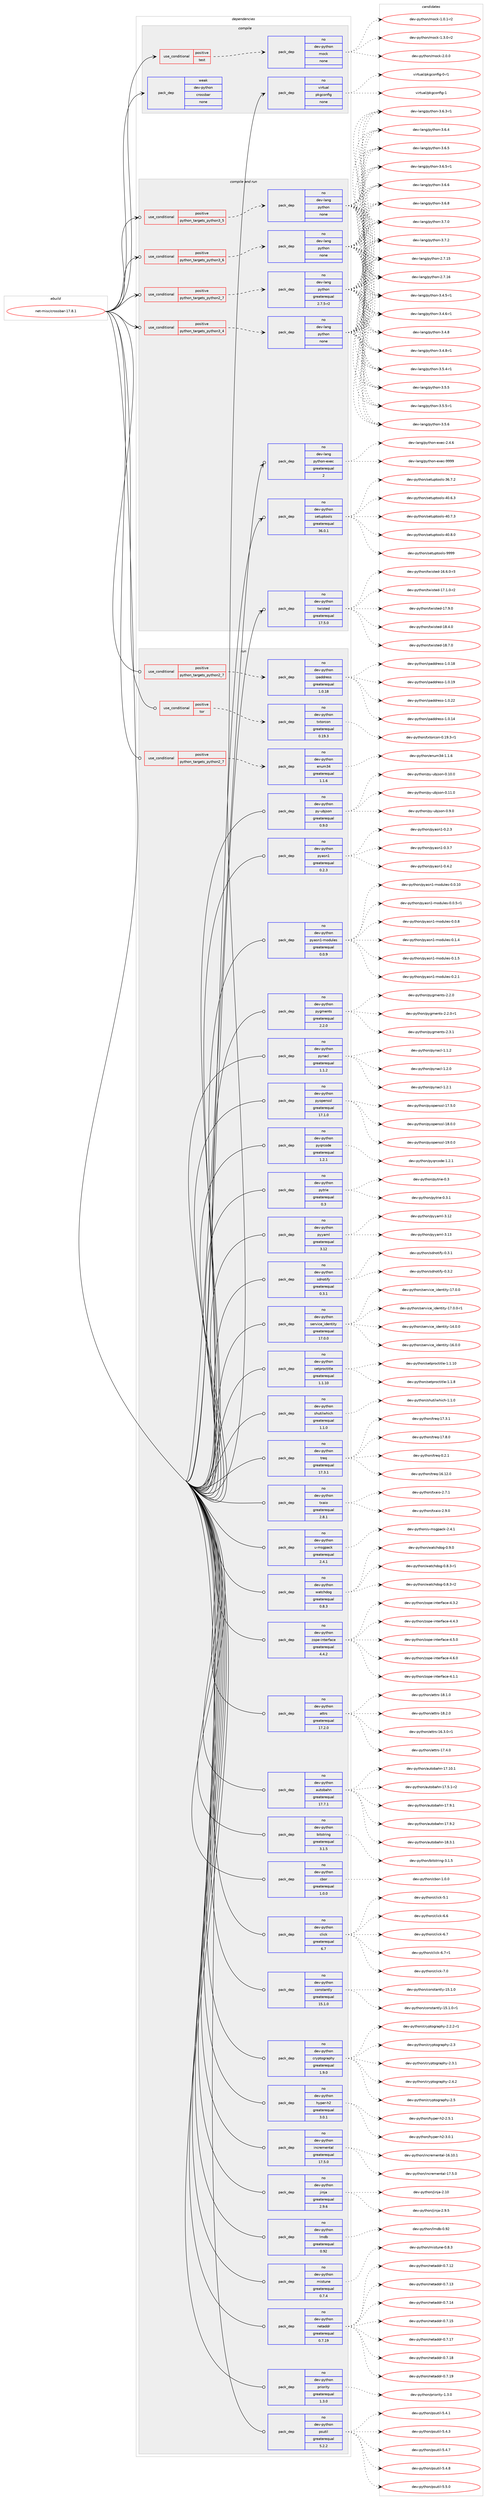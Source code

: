 digraph prolog {

# *************
# Graph options
# *************

newrank=true;
concentrate=true;
compound=true;
graph [rankdir=LR,fontname=Helvetica,fontsize=10,ranksep=1.5];#, ranksep=2.5, nodesep=0.2];
edge  [arrowhead=vee];
node  [fontname=Helvetica,fontsize=10];

# **********
# The ebuild
# **********

subgraph cluster_leftcol {
color=gray;
rank=same;
label=<<i>ebuild</i>>;
id [label="net-misc/crossbar-17.8.1", color=red, width=4, href="../net-misc/crossbar-17.8.1.svg"];
}

# ****************
# The dependencies
# ****************

subgraph cluster_midcol {
color=gray;
label=<<i>dependencies</i>>;
subgraph cluster_compile {
fillcolor="#eeeeee";
style=filled;
label=<<i>compile</i>>;
subgraph cond448023 {
dependency1666675 [label=<<TABLE BORDER="0" CELLBORDER="1" CELLSPACING="0" CELLPADDING="4"><TR><TD ROWSPAN="3" CELLPADDING="10">use_conditional</TD></TR><TR><TD>positive</TD></TR><TR><TD>test</TD></TR></TABLE>>, shape=none, color=red];
subgraph pack1191539 {
dependency1666676 [label=<<TABLE BORDER="0" CELLBORDER="1" CELLSPACING="0" CELLPADDING="4" WIDTH="220"><TR><TD ROWSPAN="6" CELLPADDING="30">pack_dep</TD></TR><TR><TD WIDTH="110">no</TD></TR><TR><TD>dev-python</TD></TR><TR><TD>mock</TD></TR><TR><TD>none</TD></TR><TR><TD></TD></TR></TABLE>>, shape=none, color=blue];
}
dependency1666675:e -> dependency1666676:w [weight=20,style="dashed",arrowhead="vee"];
}
id:e -> dependency1666675:w [weight=20,style="solid",arrowhead="vee"];
subgraph pack1191540 {
dependency1666677 [label=<<TABLE BORDER="0" CELLBORDER="1" CELLSPACING="0" CELLPADDING="4" WIDTH="220"><TR><TD ROWSPAN="6" CELLPADDING="30">pack_dep</TD></TR><TR><TD WIDTH="110">no</TD></TR><TR><TD>virtual</TD></TR><TR><TD>pkgconfig</TD></TR><TR><TD>none</TD></TR><TR><TD></TD></TR></TABLE>>, shape=none, color=blue];
}
id:e -> dependency1666677:w [weight=20,style="solid",arrowhead="vee"];
subgraph pack1191541 {
dependency1666678 [label=<<TABLE BORDER="0" CELLBORDER="1" CELLSPACING="0" CELLPADDING="4" WIDTH="220"><TR><TD ROWSPAN="6" CELLPADDING="30">pack_dep</TD></TR><TR><TD WIDTH="110">weak</TD></TR><TR><TD>dev-python</TD></TR><TR><TD>crossbar</TD></TR><TR><TD>none</TD></TR><TR><TD></TD></TR></TABLE>>, shape=none, color=blue];
}
id:e -> dependency1666678:w [weight=20,style="solid",arrowhead="vee"];
}
subgraph cluster_compileandrun {
fillcolor="#eeeeee";
style=filled;
label=<<i>compile and run</i>>;
subgraph cond448024 {
dependency1666679 [label=<<TABLE BORDER="0" CELLBORDER="1" CELLSPACING="0" CELLPADDING="4"><TR><TD ROWSPAN="3" CELLPADDING="10">use_conditional</TD></TR><TR><TD>positive</TD></TR><TR><TD>python_targets_python2_7</TD></TR></TABLE>>, shape=none, color=red];
subgraph pack1191542 {
dependency1666680 [label=<<TABLE BORDER="0" CELLBORDER="1" CELLSPACING="0" CELLPADDING="4" WIDTH="220"><TR><TD ROWSPAN="6" CELLPADDING="30">pack_dep</TD></TR><TR><TD WIDTH="110">no</TD></TR><TR><TD>dev-lang</TD></TR><TR><TD>python</TD></TR><TR><TD>greaterequal</TD></TR><TR><TD>2.7.5-r2</TD></TR></TABLE>>, shape=none, color=blue];
}
dependency1666679:e -> dependency1666680:w [weight=20,style="dashed",arrowhead="vee"];
}
id:e -> dependency1666679:w [weight=20,style="solid",arrowhead="odotvee"];
subgraph cond448025 {
dependency1666681 [label=<<TABLE BORDER="0" CELLBORDER="1" CELLSPACING="0" CELLPADDING="4"><TR><TD ROWSPAN="3" CELLPADDING="10">use_conditional</TD></TR><TR><TD>positive</TD></TR><TR><TD>python_targets_python3_4</TD></TR></TABLE>>, shape=none, color=red];
subgraph pack1191543 {
dependency1666682 [label=<<TABLE BORDER="0" CELLBORDER="1" CELLSPACING="0" CELLPADDING="4" WIDTH="220"><TR><TD ROWSPAN="6" CELLPADDING="30">pack_dep</TD></TR><TR><TD WIDTH="110">no</TD></TR><TR><TD>dev-lang</TD></TR><TR><TD>python</TD></TR><TR><TD>none</TD></TR><TR><TD></TD></TR></TABLE>>, shape=none, color=blue];
}
dependency1666681:e -> dependency1666682:w [weight=20,style="dashed",arrowhead="vee"];
}
id:e -> dependency1666681:w [weight=20,style="solid",arrowhead="odotvee"];
subgraph cond448026 {
dependency1666683 [label=<<TABLE BORDER="0" CELLBORDER="1" CELLSPACING="0" CELLPADDING="4"><TR><TD ROWSPAN="3" CELLPADDING="10">use_conditional</TD></TR><TR><TD>positive</TD></TR><TR><TD>python_targets_python3_5</TD></TR></TABLE>>, shape=none, color=red];
subgraph pack1191544 {
dependency1666684 [label=<<TABLE BORDER="0" CELLBORDER="1" CELLSPACING="0" CELLPADDING="4" WIDTH="220"><TR><TD ROWSPAN="6" CELLPADDING="30">pack_dep</TD></TR><TR><TD WIDTH="110">no</TD></TR><TR><TD>dev-lang</TD></TR><TR><TD>python</TD></TR><TR><TD>none</TD></TR><TR><TD></TD></TR></TABLE>>, shape=none, color=blue];
}
dependency1666683:e -> dependency1666684:w [weight=20,style="dashed",arrowhead="vee"];
}
id:e -> dependency1666683:w [weight=20,style="solid",arrowhead="odotvee"];
subgraph cond448027 {
dependency1666685 [label=<<TABLE BORDER="0" CELLBORDER="1" CELLSPACING="0" CELLPADDING="4"><TR><TD ROWSPAN="3" CELLPADDING="10">use_conditional</TD></TR><TR><TD>positive</TD></TR><TR><TD>python_targets_python3_6</TD></TR></TABLE>>, shape=none, color=red];
subgraph pack1191545 {
dependency1666686 [label=<<TABLE BORDER="0" CELLBORDER="1" CELLSPACING="0" CELLPADDING="4" WIDTH="220"><TR><TD ROWSPAN="6" CELLPADDING="30">pack_dep</TD></TR><TR><TD WIDTH="110">no</TD></TR><TR><TD>dev-lang</TD></TR><TR><TD>python</TD></TR><TR><TD>none</TD></TR><TR><TD></TD></TR></TABLE>>, shape=none, color=blue];
}
dependency1666685:e -> dependency1666686:w [weight=20,style="dashed",arrowhead="vee"];
}
id:e -> dependency1666685:w [weight=20,style="solid",arrowhead="odotvee"];
subgraph pack1191546 {
dependency1666687 [label=<<TABLE BORDER="0" CELLBORDER="1" CELLSPACING="0" CELLPADDING="4" WIDTH="220"><TR><TD ROWSPAN="6" CELLPADDING="30">pack_dep</TD></TR><TR><TD WIDTH="110">no</TD></TR><TR><TD>dev-lang</TD></TR><TR><TD>python-exec</TD></TR><TR><TD>greaterequal</TD></TR><TR><TD>2</TD></TR></TABLE>>, shape=none, color=blue];
}
id:e -> dependency1666687:w [weight=20,style="solid",arrowhead="odotvee"];
subgraph pack1191547 {
dependency1666688 [label=<<TABLE BORDER="0" CELLBORDER="1" CELLSPACING="0" CELLPADDING="4" WIDTH="220"><TR><TD ROWSPAN="6" CELLPADDING="30">pack_dep</TD></TR><TR><TD WIDTH="110">no</TD></TR><TR><TD>dev-python</TD></TR><TR><TD>setuptools</TD></TR><TR><TD>greaterequal</TD></TR><TR><TD>36.0.1</TD></TR></TABLE>>, shape=none, color=blue];
}
id:e -> dependency1666688:w [weight=20,style="solid",arrowhead="odotvee"];
subgraph pack1191548 {
dependency1666689 [label=<<TABLE BORDER="0" CELLBORDER="1" CELLSPACING="0" CELLPADDING="4" WIDTH="220"><TR><TD ROWSPAN="6" CELLPADDING="30">pack_dep</TD></TR><TR><TD WIDTH="110">no</TD></TR><TR><TD>dev-python</TD></TR><TR><TD>twisted</TD></TR><TR><TD>greaterequal</TD></TR><TR><TD>17.5.0</TD></TR></TABLE>>, shape=none, color=blue];
}
id:e -> dependency1666689:w [weight=20,style="solid",arrowhead="odotvee"];
}
subgraph cluster_run {
fillcolor="#eeeeee";
style=filled;
label=<<i>run</i>>;
subgraph cond448028 {
dependency1666690 [label=<<TABLE BORDER="0" CELLBORDER="1" CELLSPACING="0" CELLPADDING="4"><TR><TD ROWSPAN="3" CELLPADDING="10">use_conditional</TD></TR><TR><TD>positive</TD></TR><TR><TD>python_targets_python2_7</TD></TR></TABLE>>, shape=none, color=red];
subgraph pack1191549 {
dependency1666691 [label=<<TABLE BORDER="0" CELLBORDER="1" CELLSPACING="0" CELLPADDING="4" WIDTH="220"><TR><TD ROWSPAN="6" CELLPADDING="30">pack_dep</TD></TR><TR><TD WIDTH="110">no</TD></TR><TR><TD>dev-python</TD></TR><TR><TD>enum34</TD></TR><TR><TD>greaterequal</TD></TR><TR><TD>1.1.6</TD></TR></TABLE>>, shape=none, color=blue];
}
dependency1666690:e -> dependency1666691:w [weight=20,style="dashed",arrowhead="vee"];
}
id:e -> dependency1666690:w [weight=20,style="solid",arrowhead="odot"];
subgraph cond448029 {
dependency1666692 [label=<<TABLE BORDER="0" CELLBORDER="1" CELLSPACING="0" CELLPADDING="4"><TR><TD ROWSPAN="3" CELLPADDING="10">use_conditional</TD></TR><TR><TD>positive</TD></TR><TR><TD>python_targets_python2_7</TD></TR></TABLE>>, shape=none, color=red];
subgraph pack1191550 {
dependency1666693 [label=<<TABLE BORDER="0" CELLBORDER="1" CELLSPACING="0" CELLPADDING="4" WIDTH="220"><TR><TD ROWSPAN="6" CELLPADDING="30">pack_dep</TD></TR><TR><TD WIDTH="110">no</TD></TR><TR><TD>dev-python</TD></TR><TR><TD>ipaddress</TD></TR><TR><TD>greaterequal</TD></TR><TR><TD>1.0.18</TD></TR></TABLE>>, shape=none, color=blue];
}
dependency1666692:e -> dependency1666693:w [weight=20,style="dashed",arrowhead="vee"];
}
id:e -> dependency1666692:w [weight=20,style="solid",arrowhead="odot"];
subgraph cond448030 {
dependency1666694 [label=<<TABLE BORDER="0" CELLBORDER="1" CELLSPACING="0" CELLPADDING="4"><TR><TD ROWSPAN="3" CELLPADDING="10">use_conditional</TD></TR><TR><TD>positive</TD></TR><TR><TD>tor</TD></TR></TABLE>>, shape=none, color=red];
subgraph pack1191551 {
dependency1666695 [label=<<TABLE BORDER="0" CELLBORDER="1" CELLSPACING="0" CELLPADDING="4" WIDTH="220"><TR><TD ROWSPAN="6" CELLPADDING="30">pack_dep</TD></TR><TR><TD WIDTH="110">no</TD></TR><TR><TD>dev-python</TD></TR><TR><TD>txtorcon</TD></TR><TR><TD>greaterequal</TD></TR><TR><TD>0.19.3</TD></TR></TABLE>>, shape=none, color=blue];
}
dependency1666694:e -> dependency1666695:w [weight=20,style="dashed",arrowhead="vee"];
}
id:e -> dependency1666694:w [weight=20,style="solid",arrowhead="odot"];
subgraph pack1191552 {
dependency1666696 [label=<<TABLE BORDER="0" CELLBORDER="1" CELLSPACING="0" CELLPADDING="4" WIDTH="220"><TR><TD ROWSPAN="6" CELLPADDING="30">pack_dep</TD></TR><TR><TD WIDTH="110">no</TD></TR><TR><TD>dev-python</TD></TR><TR><TD>attrs</TD></TR><TR><TD>greaterequal</TD></TR><TR><TD>17.2.0</TD></TR></TABLE>>, shape=none, color=blue];
}
id:e -> dependency1666696:w [weight=20,style="solid",arrowhead="odot"];
subgraph pack1191553 {
dependency1666697 [label=<<TABLE BORDER="0" CELLBORDER="1" CELLSPACING="0" CELLPADDING="4" WIDTH="220"><TR><TD ROWSPAN="6" CELLPADDING="30">pack_dep</TD></TR><TR><TD WIDTH="110">no</TD></TR><TR><TD>dev-python</TD></TR><TR><TD>autobahn</TD></TR><TR><TD>greaterequal</TD></TR><TR><TD>17.7.1</TD></TR></TABLE>>, shape=none, color=blue];
}
id:e -> dependency1666697:w [weight=20,style="solid",arrowhead="odot"];
subgraph pack1191554 {
dependency1666698 [label=<<TABLE BORDER="0" CELLBORDER="1" CELLSPACING="0" CELLPADDING="4" WIDTH="220"><TR><TD ROWSPAN="6" CELLPADDING="30">pack_dep</TD></TR><TR><TD WIDTH="110">no</TD></TR><TR><TD>dev-python</TD></TR><TR><TD>bitstring</TD></TR><TR><TD>greaterequal</TD></TR><TR><TD>3.1.5</TD></TR></TABLE>>, shape=none, color=blue];
}
id:e -> dependency1666698:w [weight=20,style="solid",arrowhead="odot"];
subgraph pack1191555 {
dependency1666699 [label=<<TABLE BORDER="0" CELLBORDER="1" CELLSPACING="0" CELLPADDING="4" WIDTH="220"><TR><TD ROWSPAN="6" CELLPADDING="30">pack_dep</TD></TR><TR><TD WIDTH="110">no</TD></TR><TR><TD>dev-python</TD></TR><TR><TD>cbor</TD></TR><TR><TD>greaterequal</TD></TR><TR><TD>1.0.0</TD></TR></TABLE>>, shape=none, color=blue];
}
id:e -> dependency1666699:w [weight=20,style="solid",arrowhead="odot"];
subgraph pack1191556 {
dependency1666700 [label=<<TABLE BORDER="0" CELLBORDER="1" CELLSPACING="0" CELLPADDING="4" WIDTH="220"><TR><TD ROWSPAN="6" CELLPADDING="30">pack_dep</TD></TR><TR><TD WIDTH="110">no</TD></TR><TR><TD>dev-python</TD></TR><TR><TD>click</TD></TR><TR><TD>greaterequal</TD></TR><TR><TD>6.7</TD></TR></TABLE>>, shape=none, color=blue];
}
id:e -> dependency1666700:w [weight=20,style="solid",arrowhead="odot"];
subgraph pack1191557 {
dependency1666701 [label=<<TABLE BORDER="0" CELLBORDER="1" CELLSPACING="0" CELLPADDING="4" WIDTH="220"><TR><TD ROWSPAN="6" CELLPADDING="30">pack_dep</TD></TR><TR><TD WIDTH="110">no</TD></TR><TR><TD>dev-python</TD></TR><TR><TD>constantly</TD></TR><TR><TD>greaterequal</TD></TR><TR><TD>15.1.0</TD></TR></TABLE>>, shape=none, color=blue];
}
id:e -> dependency1666701:w [weight=20,style="solid",arrowhead="odot"];
subgraph pack1191558 {
dependency1666702 [label=<<TABLE BORDER="0" CELLBORDER="1" CELLSPACING="0" CELLPADDING="4" WIDTH="220"><TR><TD ROWSPAN="6" CELLPADDING="30">pack_dep</TD></TR><TR><TD WIDTH="110">no</TD></TR><TR><TD>dev-python</TD></TR><TR><TD>cryptography</TD></TR><TR><TD>greaterequal</TD></TR><TR><TD>1.9.0</TD></TR></TABLE>>, shape=none, color=blue];
}
id:e -> dependency1666702:w [weight=20,style="solid",arrowhead="odot"];
subgraph pack1191559 {
dependency1666703 [label=<<TABLE BORDER="0" CELLBORDER="1" CELLSPACING="0" CELLPADDING="4" WIDTH="220"><TR><TD ROWSPAN="6" CELLPADDING="30">pack_dep</TD></TR><TR><TD WIDTH="110">no</TD></TR><TR><TD>dev-python</TD></TR><TR><TD>hyper-h2</TD></TR><TR><TD>greaterequal</TD></TR><TR><TD>3.0.1</TD></TR></TABLE>>, shape=none, color=blue];
}
id:e -> dependency1666703:w [weight=20,style="solid",arrowhead="odot"];
subgraph pack1191560 {
dependency1666704 [label=<<TABLE BORDER="0" CELLBORDER="1" CELLSPACING="0" CELLPADDING="4" WIDTH="220"><TR><TD ROWSPAN="6" CELLPADDING="30">pack_dep</TD></TR><TR><TD WIDTH="110">no</TD></TR><TR><TD>dev-python</TD></TR><TR><TD>incremental</TD></TR><TR><TD>greaterequal</TD></TR><TR><TD>17.5.0</TD></TR></TABLE>>, shape=none, color=blue];
}
id:e -> dependency1666704:w [weight=20,style="solid",arrowhead="odot"];
subgraph pack1191561 {
dependency1666705 [label=<<TABLE BORDER="0" CELLBORDER="1" CELLSPACING="0" CELLPADDING="4" WIDTH="220"><TR><TD ROWSPAN="6" CELLPADDING="30">pack_dep</TD></TR><TR><TD WIDTH="110">no</TD></TR><TR><TD>dev-python</TD></TR><TR><TD>jinja</TD></TR><TR><TD>greaterequal</TD></TR><TR><TD>2.9.6</TD></TR></TABLE>>, shape=none, color=blue];
}
id:e -> dependency1666705:w [weight=20,style="solid",arrowhead="odot"];
subgraph pack1191562 {
dependency1666706 [label=<<TABLE BORDER="0" CELLBORDER="1" CELLSPACING="0" CELLPADDING="4" WIDTH="220"><TR><TD ROWSPAN="6" CELLPADDING="30">pack_dep</TD></TR><TR><TD WIDTH="110">no</TD></TR><TR><TD>dev-python</TD></TR><TR><TD>lmdb</TD></TR><TR><TD>greaterequal</TD></TR><TR><TD>0.92</TD></TR></TABLE>>, shape=none, color=blue];
}
id:e -> dependency1666706:w [weight=20,style="solid",arrowhead="odot"];
subgraph pack1191563 {
dependency1666707 [label=<<TABLE BORDER="0" CELLBORDER="1" CELLSPACING="0" CELLPADDING="4" WIDTH="220"><TR><TD ROWSPAN="6" CELLPADDING="30">pack_dep</TD></TR><TR><TD WIDTH="110">no</TD></TR><TR><TD>dev-python</TD></TR><TR><TD>mistune</TD></TR><TR><TD>greaterequal</TD></TR><TR><TD>0.7.4</TD></TR></TABLE>>, shape=none, color=blue];
}
id:e -> dependency1666707:w [weight=20,style="solid",arrowhead="odot"];
subgraph pack1191564 {
dependency1666708 [label=<<TABLE BORDER="0" CELLBORDER="1" CELLSPACING="0" CELLPADDING="4" WIDTH="220"><TR><TD ROWSPAN="6" CELLPADDING="30">pack_dep</TD></TR><TR><TD WIDTH="110">no</TD></TR><TR><TD>dev-python</TD></TR><TR><TD>netaddr</TD></TR><TR><TD>greaterequal</TD></TR><TR><TD>0.7.19</TD></TR></TABLE>>, shape=none, color=blue];
}
id:e -> dependency1666708:w [weight=20,style="solid",arrowhead="odot"];
subgraph pack1191565 {
dependency1666709 [label=<<TABLE BORDER="0" CELLBORDER="1" CELLSPACING="0" CELLPADDING="4" WIDTH="220"><TR><TD ROWSPAN="6" CELLPADDING="30">pack_dep</TD></TR><TR><TD WIDTH="110">no</TD></TR><TR><TD>dev-python</TD></TR><TR><TD>priority</TD></TR><TR><TD>greaterequal</TD></TR><TR><TD>1.3.0</TD></TR></TABLE>>, shape=none, color=blue];
}
id:e -> dependency1666709:w [weight=20,style="solid",arrowhead="odot"];
subgraph pack1191566 {
dependency1666710 [label=<<TABLE BORDER="0" CELLBORDER="1" CELLSPACING="0" CELLPADDING="4" WIDTH="220"><TR><TD ROWSPAN="6" CELLPADDING="30">pack_dep</TD></TR><TR><TD WIDTH="110">no</TD></TR><TR><TD>dev-python</TD></TR><TR><TD>psutil</TD></TR><TR><TD>greaterequal</TD></TR><TR><TD>5.2.2</TD></TR></TABLE>>, shape=none, color=blue];
}
id:e -> dependency1666710:w [weight=20,style="solid",arrowhead="odot"];
subgraph pack1191567 {
dependency1666711 [label=<<TABLE BORDER="0" CELLBORDER="1" CELLSPACING="0" CELLPADDING="4" WIDTH="220"><TR><TD ROWSPAN="6" CELLPADDING="30">pack_dep</TD></TR><TR><TD WIDTH="110">no</TD></TR><TR><TD>dev-python</TD></TR><TR><TD>py-ubjson</TD></TR><TR><TD>greaterequal</TD></TR><TR><TD>0.9.0</TD></TR></TABLE>>, shape=none, color=blue];
}
id:e -> dependency1666711:w [weight=20,style="solid",arrowhead="odot"];
subgraph pack1191568 {
dependency1666712 [label=<<TABLE BORDER="0" CELLBORDER="1" CELLSPACING="0" CELLPADDING="4" WIDTH="220"><TR><TD ROWSPAN="6" CELLPADDING="30">pack_dep</TD></TR><TR><TD WIDTH="110">no</TD></TR><TR><TD>dev-python</TD></TR><TR><TD>pyasn1</TD></TR><TR><TD>greaterequal</TD></TR><TR><TD>0.2.3</TD></TR></TABLE>>, shape=none, color=blue];
}
id:e -> dependency1666712:w [weight=20,style="solid",arrowhead="odot"];
subgraph pack1191569 {
dependency1666713 [label=<<TABLE BORDER="0" CELLBORDER="1" CELLSPACING="0" CELLPADDING="4" WIDTH="220"><TR><TD ROWSPAN="6" CELLPADDING="30">pack_dep</TD></TR><TR><TD WIDTH="110">no</TD></TR><TR><TD>dev-python</TD></TR><TR><TD>pyasn1-modules</TD></TR><TR><TD>greaterequal</TD></TR><TR><TD>0.0.9</TD></TR></TABLE>>, shape=none, color=blue];
}
id:e -> dependency1666713:w [weight=20,style="solid",arrowhead="odot"];
subgraph pack1191570 {
dependency1666714 [label=<<TABLE BORDER="0" CELLBORDER="1" CELLSPACING="0" CELLPADDING="4" WIDTH="220"><TR><TD ROWSPAN="6" CELLPADDING="30">pack_dep</TD></TR><TR><TD WIDTH="110">no</TD></TR><TR><TD>dev-python</TD></TR><TR><TD>pygments</TD></TR><TR><TD>greaterequal</TD></TR><TR><TD>2.2.0</TD></TR></TABLE>>, shape=none, color=blue];
}
id:e -> dependency1666714:w [weight=20,style="solid",arrowhead="odot"];
subgraph pack1191571 {
dependency1666715 [label=<<TABLE BORDER="0" CELLBORDER="1" CELLSPACING="0" CELLPADDING="4" WIDTH="220"><TR><TD ROWSPAN="6" CELLPADDING="30">pack_dep</TD></TR><TR><TD WIDTH="110">no</TD></TR><TR><TD>dev-python</TD></TR><TR><TD>pynacl</TD></TR><TR><TD>greaterequal</TD></TR><TR><TD>1.1.2</TD></TR></TABLE>>, shape=none, color=blue];
}
id:e -> dependency1666715:w [weight=20,style="solid",arrowhead="odot"];
subgraph pack1191572 {
dependency1666716 [label=<<TABLE BORDER="0" CELLBORDER="1" CELLSPACING="0" CELLPADDING="4" WIDTH="220"><TR><TD ROWSPAN="6" CELLPADDING="30">pack_dep</TD></TR><TR><TD WIDTH="110">no</TD></TR><TR><TD>dev-python</TD></TR><TR><TD>pyopenssl</TD></TR><TR><TD>greaterequal</TD></TR><TR><TD>17.1.0</TD></TR></TABLE>>, shape=none, color=blue];
}
id:e -> dependency1666716:w [weight=20,style="solid",arrowhead="odot"];
subgraph pack1191573 {
dependency1666717 [label=<<TABLE BORDER="0" CELLBORDER="1" CELLSPACING="0" CELLPADDING="4" WIDTH="220"><TR><TD ROWSPAN="6" CELLPADDING="30">pack_dep</TD></TR><TR><TD WIDTH="110">no</TD></TR><TR><TD>dev-python</TD></TR><TR><TD>pyqrcode</TD></TR><TR><TD>greaterequal</TD></TR><TR><TD>1.2.1</TD></TR></TABLE>>, shape=none, color=blue];
}
id:e -> dependency1666717:w [weight=20,style="solid",arrowhead="odot"];
subgraph pack1191574 {
dependency1666718 [label=<<TABLE BORDER="0" CELLBORDER="1" CELLSPACING="0" CELLPADDING="4" WIDTH="220"><TR><TD ROWSPAN="6" CELLPADDING="30">pack_dep</TD></TR><TR><TD WIDTH="110">no</TD></TR><TR><TD>dev-python</TD></TR><TR><TD>pytrie</TD></TR><TR><TD>greaterequal</TD></TR><TR><TD>0.3</TD></TR></TABLE>>, shape=none, color=blue];
}
id:e -> dependency1666718:w [weight=20,style="solid",arrowhead="odot"];
subgraph pack1191575 {
dependency1666719 [label=<<TABLE BORDER="0" CELLBORDER="1" CELLSPACING="0" CELLPADDING="4" WIDTH="220"><TR><TD ROWSPAN="6" CELLPADDING="30">pack_dep</TD></TR><TR><TD WIDTH="110">no</TD></TR><TR><TD>dev-python</TD></TR><TR><TD>pyyaml</TD></TR><TR><TD>greaterequal</TD></TR><TR><TD>3.12</TD></TR></TABLE>>, shape=none, color=blue];
}
id:e -> dependency1666719:w [weight=20,style="solid",arrowhead="odot"];
subgraph pack1191576 {
dependency1666720 [label=<<TABLE BORDER="0" CELLBORDER="1" CELLSPACING="0" CELLPADDING="4" WIDTH="220"><TR><TD ROWSPAN="6" CELLPADDING="30">pack_dep</TD></TR><TR><TD WIDTH="110">no</TD></TR><TR><TD>dev-python</TD></TR><TR><TD>sdnotify</TD></TR><TR><TD>greaterequal</TD></TR><TR><TD>0.3.1</TD></TR></TABLE>>, shape=none, color=blue];
}
id:e -> dependency1666720:w [weight=20,style="solid",arrowhead="odot"];
subgraph pack1191577 {
dependency1666721 [label=<<TABLE BORDER="0" CELLBORDER="1" CELLSPACING="0" CELLPADDING="4" WIDTH="220"><TR><TD ROWSPAN="6" CELLPADDING="30">pack_dep</TD></TR><TR><TD WIDTH="110">no</TD></TR><TR><TD>dev-python</TD></TR><TR><TD>service_identity</TD></TR><TR><TD>greaterequal</TD></TR><TR><TD>17.0.0</TD></TR></TABLE>>, shape=none, color=blue];
}
id:e -> dependency1666721:w [weight=20,style="solid",arrowhead="odot"];
subgraph pack1191578 {
dependency1666722 [label=<<TABLE BORDER="0" CELLBORDER="1" CELLSPACING="0" CELLPADDING="4" WIDTH="220"><TR><TD ROWSPAN="6" CELLPADDING="30">pack_dep</TD></TR><TR><TD WIDTH="110">no</TD></TR><TR><TD>dev-python</TD></TR><TR><TD>setproctitle</TD></TR><TR><TD>greaterequal</TD></TR><TR><TD>1.1.10</TD></TR></TABLE>>, shape=none, color=blue];
}
id:e -> dependency1666722:w [weight=20,style="solid",arrowhead="odot"];
subgraph pack1191579 {
dependency1666723 [label=<<TABLE BORDER="0" CELLBORDER="1" CELLSPACING="0" CELLPADDING="4" WIDTH="220"><TR><TD ROWSPAN="6" CELLPADDING="30">pack_dep</TD></TR><TR><TD WIDTH="110">no</TD></TR><TR><TD>dev-python</TD></TR><TR><TD>shutilwhich</TD></TR><TR><TD>greaterequal</TD></TR><TR><TD>1.1.0</TD></TR></TABLE>>, shape=none, color=blue];
}
id:e -> dependency1666723:w [weight=20,style="solid",arrowhead="odot"];
subgraph pack1191580 {
dependency1666724 [label=<<TABLE BORDER="0" CELLBORDER="1" CELLSPACING="0" CELLPADDING="4" WIDTH="220"><TR><TD ROWSPAN="6" CELLPADDING="30">pack_dep</TD></TR><TR><TD WIDTH="110">no</TD></TR><TR><TD>dev-python</TD></TR><TR><TD>treq</TD></TR><TR><TD>greaterequal</TD></TR><TR><TD>17.3.1</TD></TR></TABLE>>, shape=none, color=blue];
}
id:e -> dependency1666724:w [weight=20,style="solid",arrowhead="odot"];
subgraph pack1191581 {
dependency1666725 [label=<<TABLE BORDER="0" CELLBORDER="1" CELLSPACING="0" CELLPADDING="4" WIDTH="220"><TR><TD ROWSPAN="6" CELLPADDING="30">pack_dep</TD></TR><TR><TD WIDTH="110">no</TD></TR><TR><TD>dev-python</TD></TR><TR><TD>txaio</TD></TR><TR><TD>greaterequal</TD></TR><TR><TD>2.8.1</TD></TR></TABLE>>, shape=none, color=blue];
}
id:e -> dependency1666725:w [weight=20,style="solid",arrowhead="odot"];
subgraph pack1191582 {
dependency1666726 [label=<<TABLE BORDER="0" CELLBORDER="1" CELLSPACING="0" CELLPADDING="4" WIDTH="220"><TR><TD ROWSPAN="6" CELLPADDING="30">pack_dep</TD></TR><TR><TD WIDTH="110">no</TD></TR><TR><TD>dev-python</TD></TR><TR><TD>u-msgpack</TD></TR><TR><TD>greaterequal</TD></TR><TR><TD>2.4.1</TD></TR></TABLE>>, shape=none, color=blue];
}
id:e -> dependency1666726:w [weight=20,style="solid",arrowhead="odot"];
subgraph pack1191583 {
dependency1666727 [label=<<TABLE BORDER="0" CELLBORDER="1" CELLSPACING="0" CELLPADDING="4" WIDTH="220"><TR><TD ROWSPAN="6" CELLPADDING="30">pack_dep</TD></TR><TR><TD WIDTH="110">no</TD></TR><TR><TD>dev-python</TD></TR><TR><TD>watchdog</TD></TR><TR><TD>greaterequal</TD></TR><TR><TD>0.8.3</TD></TR></TABLE>>, shape=none, color=blue];
}
id:e -> dependency1666727:w [weight=20,style="solid",arrowhead="odot"];
subgraph pack1191584 {
dependency1666728 [label=<<TABLE BORDER="0" CELLBORDER="1" CELLSPACING="0" CELLPADDING="4" WIDTH="220"><TR><TD ROWSPAN="6" CELLPADDING="30">pack_dep</TD></TR><TR><TD WIDTH="110">no</TD></TR><TR><TD>dev-python</TD></TR><TR><TD>zope-interface</TD></TR><TR><TD>greaterequal</TD></TR><TR><TD>4.4.2</TD></TR></TABLE>>, shape=none, color=blue];
}
id:e -> dependency1666728:w [weight=20,style="solid",arrowhead="odot"];
}
}

# **************
# The candidates
# **************

subgraph cluster_choices {
rank=same;
color=gray;
label=<<i>candidates</i>>;

subgraph choice1191539 {
color=black;
nodesep=1;
choice1001011184511212111610411111047109111991074549464846494511450 [label="dev-python/mock-1.0.1-r2", color=red, width=4,href="../dev-python/mock-1.0.1-r2.svg"];
choice1001011184511212111610411111047109111991074549465146484511450 [label="dev-python/mock-1.3.0-r2", color=red, width=4,href="../dev-python/mock-1.3.0-r2.svg"];
choice100101118451121211161041111104710911199107455046484648 [label="dev-python/mock-2.0.0", color=red, width=4,href="../dev-python/mock-2.0.0.svg"];
dependency1666676:e -> choice1001011184511212111610411111047109111991074549464846494511450:w [style=dotted,weight="100"];
dependency1666676:e -> choice1001011184511212111610411111047109111991074549465146484511450:w [style=dotted,weight="100"];
dependency1666676:e -> choice100101118451121211161041111104710911199107455046484648:w [style=dotted,weight="100"];
}
subgraph choice1191540 {
color=black;
nodesep=1;
choice11810511411611797108471121071039911111010210510345484511449 [label="virtual/pkgconfig-0-r1", color=red, width=4,href="../virtual/pkgconfig-0-r1.svg"];
choice1181051141161179710847112107103991111101021051034549 [label="virtual/pkgconfig-1", color=red, width=4,href="../virtual/pkgconfig-1.svg"];
dependency1666677:e -> choice11810511411611797108471121071039911111010210510345484511449:w [style=dotted,weight="100"];
dependency1666677:e -> choice1181051141161179710847112107103991111101021051034549:w [style=dotted,weight="100"];
}
subgraph choice1191541 {
color=black;
nodesep=1;
}
subgraph choice1191542 {
color=black;
nodesep=1;
choice10010111845108971101034711212111610411111045504655464953 [label="dev-lang/python-2.7.15", color=red, width=4,href="../dev-lang/python-2.7.15.svg"];
choice10010111845108971101034711212111610411111045504655464954 [label="dev-lang/python-2.7.16", color=red, width=4,href="../dev-lang/python-2.7.16.svg"];
choice1001011184510897110103471121211161041111104551465246534511449 [label="dev-lang/python-3.4.5-r1", color=red, width=4,href="../dev-lang/python-3.4.5-r1.svg"];
choice1001011184510897110103471121211161041111104551465246544511449 [label="dev-lang/python-3.4.6-r1", color=red, width=4,href="../dev-lang/python-3.4.6-r1.svg"];
choice100101118451089711010347112121116104111110455146524656 [label="dev-lang/python-3.4.8", color=red, width=4,href="../dev-lang/python-3.4.8.svg"];
choice1001011184510897110103471121211161041111104551465246564511449 [label="dev-lang/python-3.4.8-r1", color=red, width=4,href="../dev-lang/python-3.4.8-r1.svg"];
choice1001011184510897110103471121211161041111104551465346524511449 [label="dev-lang/python-3.5.4-r1", color=red, width=4,href="../dev-lang/python-3.5.4-r1.svg"];
choice100101118451089711010347112121116104111110455146534653 [label="dev-lang/python-3.5.5", color=red, width=4,href="../dev-lang/python-3.5.5.svg"];
choice1001011184510897110103471121211161041111104551465346534511449 [label="dev-lang/python-3.5.5-r1", color=red, width=4,href="../dev-lang/python-3.5.5-r1.svg"];
choice100101118451089711010347112121116104111110455146534654 [label="dev-lang/python-3.5.6", color=red, width=4,href="../dev-lang/python-3.5.6.svg"];
choice1001011184510897110103471121211161041111104551465446514511449 [label="dev-lang/python-3.6.3-r1", color=red, width=4,href="../dev-lang/python-3.6.3-r1.svg"];
choice100101118451089711010347112121116104111110455146544652 [label="dev-lang/python-3.6.4", color=red, width=4,href="../dev-lang/python-3.6.4.svg"];
choice100101118451089711010347112121116104111110455146544653 [label="dev-lang/python-3.6.5", color=red, width=4,href="../dev-lang/python-3.6.5.svg"];
choice1001011184510897110103471121211161041111104551465446534511449 [label="dev-lang/python-3.6.5-r1", color=red, width=4,href="../dev-lang/python-3.6.5-r1.svg"];
choice100101118451089711010347112121116104111110455146544654 [label="dev-lang/python-3.6.6", color=red, width=4,href="../dev-lang/python-3.6.6.svg"];
choice100101118451089711010347112121116104111110455146544656 [label="dev-lang/python-3.6.8", color=red, width=4,href="../dev-lang/python-3.6.8.svg"];
choice100101118451089711010347112121116104111110455146554648 [label="dev-lang/python-3.7.0", color=red, width=4,href="../dev-lang/python-3.7.0.svg"];
choice100101118451089711010347112121116104111110455146554650 [label="dev-lang/python-3.7.2", color=red, width=4,href="../dev-lang/python-3.7.2.svg"];
dependency1666680:e -> choice10010111845108971101034711212111610411111045504655464953:w [style=dotted,weight="100"];
dependency1666680:e -> choice10010111845108971101034711212111610411111045504655464954:w [style=dotted,weight="100"];
dependency1666680:e -> choice1001011184510897110103471121211161041111104551465246534511449:w [style=dotted,weight="100"];
dependency1666680:e -> choice1001011184510897110103471121211161041111104551465246544511449:w [style=dotted,weight="100"];
dependency1666680:e -> choice100101118451089711010347112121116104111110455146524656:w [style=dotted,weight="100"];
dependency1666680:e -> choice1001011184510897110103471121211161041111104551465246564511449:w [style=dotted,weight="100"];
dependency1666680:e -> choice1001011184510897110103471121211161041111104551465346524511449:w [style=dotted,weight="100"];
dependency1666680:e -> choice100101118451089711010347112121116104111110455146534653:w [style=dotted,weight="100"];
dependency1666680:e -> choice1001011184510897110103471121211161041111104551465346534511449:w [style=dotted,weight="100"];
dependency1666680:e -> choice100101118451089711010347112121116104111110455146534654:w [style=dotted,weight="100"];
dependency1666680:e -> choice1001011184510897110103471121211161041111104551465446514511449:w [style=dotted,weight="100"];
dependency1666680:e -> choice100101118451089711010347112121116104111110455146544652:w [style=dotted,weight="100"];
dependency1666680:e -> choice100101118451089711010347112121116104111110455146544653:w [style=dotted,weight="100"];
dependency1666680:e -> choice1001011184510897110103471121211161041111104551465446534511449:w [style=dotted,weight="100"];
dependency1666680:e -> choice100101118451089711010347112121116104111110455146544654:w [style=dotted,weight="100"];
dependency1666680:e -> choice100101118451089711010347112121116104111110455146544656:w [style=dotted,weight="100"];
dependency1666680:e -> choice100101118451089711010347112121116104111110455146554648:w [style=dotted,weight="100"];
dependency1666680:e -> choice100101118451089711010347112121116104111110455146554650:w [style=dotted,weight="100"];
}
subgraph choice1191543 {
color=black;
nodesep=1;
choice10010111845108971101034711212111610411111045504655464953 [label="dev-lang/python-2.7.15", color=red, width=4,href="../dev-lang/python-2.7.15.svg"];
choice10010111845108971101034711212111610411111045504655464954 [label="dev-lang/python-2.7.16", color=red, width=4,href="../dev-lang/python-2.7.16.svg"];
choice1001011184510897110103471121211161041111104551465246534511449 [label="dev-lang/python-3.4.5-r1", color=red, width=4,href="../dev-lang/python-3.4.5-r1.svg"];
choice1001011184510897110103471121211161041111104551465246544511449 [label="dev-lang/python-3.4.6-r1", color=red, width=4,href="../dev-lang/python-3.4.6-r1.svg"];
choice100101118451089711010347112121116104111110455146524656 [label="dev-lang/python-3.4.8", color=red, width=4,href="../dev-lang/python-3.4.8.svg"];
choice1001011184510897110103471121211161041111104551465246564511449 [label="dev-lang/python-3.4.8-r1", color=red, width=4,href="../dev-lang/python-3.4.8-r1.svg"];
choice1001011184510897110103471121211161041111104551465346524511449 [label="dev-lang/python-3.5.4-r1", color=red, width=4,href="../dev-lang/python-3.5.4-r1.svg"];
choice100101118451089711010347112121116104111110455146534653 [label="dev-lang/python-3.5.5", color=red, width=4,href="../dev-lang/python-3.5.5.svg"];
choice1001011184510897110103471121211161041111104551465346534511449 [label="dev-lang/python-3.5.5-r1", color=red, width=4,href="../dev-lang/python-3.5.5-r1.svg"];
choice100101118451089711010347112121116104111110455146534654 [label="dev-lang/python-3.5.6", color=red, width=4,href="../dev-lang/python-3.5.6.svg"];
choice1001011184510897110103471121211161041111104551465446514511449 [label="dev-lang/python-3.6.3-r1", color=red, width=4,href="../dev-lang/python-3.6.3-r1.svg"];
choice100101118451089711010347112121116104111110455146544652 [label="dev-lang/python-3.6.4", color=red, width=4,href="../dev-lang/python-3.6.4.svg"];
choice100101118451089711010347112121116104111110455146544653 [label="dev-lang/python-3.6.5", color=red, width=4,href="../dev-lang/python-3.6.5.svg"];
choice1001011184510897110103471121211161041111104551465446534511449 [label="dev-lang/python-3.6.5-r1", color=red, width=4,href="../dev-lang/python-3.6.5-r1.svg"];
choice100101118451089711010347112121116104111110455146544654 [label="dev-lang/python-3.6.6", color=red, width=4,href="../dev-lang/python-3.6.6.svg"];
choice100101118451089711010347112121116104111110455146544656 [label="dev-lang/python-3.6.8", color=red, width=4,href="../dev-lang/python-3.6.8.svg"];
choice100101118451089711010347112121116104111110455146554648 [label="dev-lang/python-3.7.0", color=red, width=4,href="../dev-lang/python-3.7.0.svg"];
choice100101118451089711010347112121116104111110455146554650 [label="dev-lang/python-3.7.2", color=red, width=4,href="../dev-lang/python-3.7.2.svg"];
dependency1666682:e -> choice10010111845108971101034711212111610411111045504655464953:w [style=dotted,weight="100"];
dependency1666682:e -> choice10010111845108971101034711212111610411111045504655464954:w [style=dotted,weight="100"];
dependency1666682:e -> choice1001011184510897110103471121211161041111104551465246534511449:w [style=dotted,weight="100"];
dependency1666682:e -> choice1001011184510897110103471121211161041111104551465246544511449:w [style=dotted,weight="100"];
dependency1666682:e -> choice100101118451089711010347112121116104111110455146524656:w [style=dotted,weight="100"];
dependency1666682:e -> choice1001011184510897110103471121211161041111104551465246564511449:w [style=dotted,weight="100"];
dependency1666682:e -> choice1001011184510897110103471121211161041111104551465346524511449:w [style=dotted,weight="100"];
dependency1666682:e -> choice100101118451089711010347112121116104111110455146534653:w [style=dotted,weight="100"];
dependency1666682:e -> choice1001011184510897110103471121211161041111104551465346534511449:w [style=dotted,weight="100"];
dependency1666682:e -> choice100101118451089711010347112121116104111110455146534654:w [style=dotted,weight="100"];
dependency1666682:e -> choice1001011184510897110103471121211161041111104551465446514511449:w [style=dotted,weight="100"];
dependency1666682:e -> choice100101118451089711010347112121116104111110455146544652:w [style=dotted,weight="100"];
dependency1666682:e -> choice100101118451089711010347112121116104111110455146544653:w [style=dotted,weight="100"];
dependency1666682:e -> choice1001011184510897110103471121211161041111104551465446534511449:w [style=dotted,weight="100"];
dependency1666682:e -> choice100101118451089711010347112121116104111110455146544654:w [style=dotted,weight="100"];
dependency1666682:e -> choice100101118451089711010347112121116104111110455146544656:w [style=dotted,weight="100"];
dependency1666682:e -> choice100101118451089711010347112121116104111110455146554648:w [style=dotted,weight="100"];
dependency1666682:e -> choice100101118451089711010347112121116104111110455146554650:w [style=dotted,weight="100"];
}
subgraph choice1191544 {
color=black;
nodesep=1;
choice10010111845108971101034711212111610411111045504655464953 [label="dev-lang/python-2.7.15", color=red, width=4,href="../dev-lang/python-2.7.15.svg"];
choice10010111845108971101034711212111610411111045504655464954 [label="dev-lang/python-2.7.16", color=red, width=4,href="../dev-lang/python-2.7.16.svg"];
choice1001011184510897110103471121211161041111104551465246534511449 [label="dev-lang/python-3.4.5-r1", color=red, width=4,href="../dev-lang/python-3.4.5-r1.svg"];
choice1001011184510897110103471121211161041111104551465246544511449 [label="dev-lang/python-3.4.6-r1", color=red, width=4,href="../dev-lang/python-3.4.6-r1.svg"];
choice100101118451089711010347112121116104111110455146524656 [label="dev-lang/python-3.4.8", color=red, width=4,href="../dev-lang/python-3.4.8.svg"];
choice1001011184510897110103471121211161041111104551465246564511449 [label="dev-lang/python-3.4.8-r1", color=red, width=4,href="../dev-lang/python-3.4.8-r1.svg"];
choice1001011184510897110103471121211161041111104551465346524511449 [label="dev-lang/python-3.5.4-r1", color=red, width=4,href="../dev-lang/python-3.5.4-r1.svg"];
choice100101118451089711010347112121116104111110455146534653 [label="dev-lang/python-3.5.5", color=red, width=4,href="../dev-lang/python-3.5.5.svg"];
choice1001011184510897110103471121211161041111104551465346534511449 [label="dev-lang/python-3.5.5-r1", color=red, width=4,href="../dev-lang/python-3.5.5-r1.svg"];
choice100101118451089711010347112121116104111110455146534654 [label="dev-lang/python-3.5.6", color=red, width=4,href="../dev-lang/python-3.5.6.svg"];
choice1001011184510897110103471121211161041111104551465446514511449 [label="dev-lang/python-3.6.3-r1", color=red, width=4,href="../dev-lang/python-3.6.3-r1.svg"];
choice100101118451089711010347112121116104111110455146544652 [label="dev-lang/python-3.6.4", color=red, width=4,href="../dev-lang/python-3.6.4.svg"];
choice100101118451089711010347112121116104111110455146544653 [label="dev-lang/python-3.6.5", color=red, width=4,href="../dev-lang/python-3.6.5.svg"];
choice1001011184510897110103471121211161041111104551465446534511449 [label="dev-lang/python-3.6.5-r1", color=red, width=4,href="../dev-lang/python-3.6.5-r1.svg"];
choice100101118451089711010347112121116104111110455146544654 [label="dev-lang/python-3.6.6", color=red, width=4,href="../dev-lang/python-3.6.6.svg"];
choice100101118451089711010347112121116104111110455146544656 [label="dev-lang/python-3.6.8", color=red, width=4,href="../dev-lang/python-3.6.8.svg"];
choice100101118451089711010347112121116104111110455146554648 [label="dev-lang/python-3.7.0", color=red, width=4,href="../dev-lang/python-3.7.0.svg"];
choice100101118451089711010347112121116104111110455146554650 [label="dev-lang/python-3.7.2", color=red, width=4,href="../dev-lang/python-3.7.2.svg"];
dependency1666684:e -> choice10010111845108971101034711212111610411111045504655464953:w [style=dotted,weight="100"];
dependency1666684:e -> choice10010111845108971101034711212111610411111045504655464954:w [style=dotted,weight="100"];
dependency1666684:e -> choice1001011184510897110103471121211161041111104551465246534511449:w [style=dotted,weight="100"];
dependency1666684:e -> choice1001011184510897110103471121211161041111104551465246544511449:w [style=dotted,weight="100"];
dependency1666684:e -> choice100101118451089711010347112121116104111110455146524656:w [style=dotted,weight="100"];
dependency1666684:e -> choice1001011184510897110103471121211161041111104551465246564511449:w [style=dotted,weight="100"];
dependency1666684:e -> choice1001011184510897110103471121211161041111104551465346524511449:w [style=dotted,weight="100"];
dependency1666684:e -> choice100101118451089711010347112121116104111110455146534653:w [style=dotted,weight="100"];
dependency1666684:e -> choice1001011184510897110103471121211161041111104551465346534511449:w [style=dotted,weight="100"];
dependency1666684:e -> choice100101118451089711010347112121116104111110455146534654:w [style=dotted,weight="100"];
dependency1666684:e -> choice1001011184510897110103471121211161041111104551465446514511449:w [style=dotted,weight="100"];
dependency1666684:e -> choice100101118451089711010347112121116104111110455146544652:w [style=dotted,weight="100"];
dependency1666684:e -> choice100101118451089711010347112121116104111110455146544653:w [style=dotted,weight="100"];
dependency1666684:e -> choice1001011184510897110103471121211161041111104551465446534511449:w [style=dotted,weight="100"];
dependency1666684:e -> choice100101118451089711010347112121116104111110455146544654:w [style=dotted,weight="100"];
dependency1666684:e -> choice100101118451089711010347112121116104111110455146544656:w [style=dotted,weight="100"];
dependency1666684:e -> choice100101118451089711010347112121116104111110455146554648:w [style=dotted,weight="100"];
dependency1666684:e -> choice100101118451089711010347112121116104111110455146554650:w [style=dotted,weight="100"];
}
subgraph choice1191545 {
color=black;
nodesep=1;
choice10010111845108971101034711212111610411111045504655464953 [label="dev-lang/python-2.7.15", color=red, width=4,href="../dev-lang/python-2.7.15.svg"];
choice10010111845108971101034711212111610411111045504655464954 [label="dev-lang/python-2.7.16", color=red, width=4,href="../dev-lang/python-2.7.16.svg"];
choice1001011184510897110103471121211161041111104551465246534511449 [label="dev-lang/python-3.4.5-r1", color=red, width=4,href="../dev-lang/python-3.4.5-r1.svg"];
choice1001011184510897110103471121211161041111104551465246544511449 [label="dev-lang/python-3.4.6-r1", color=red, width=4,href="../dev-lang/python-3.4.6-r1.svg"];
choice100101118451089711010347112121116104111110455146524656 [label="dev-lang/python-3.4.8", color=red, width=4,href="../dev-lang/python-3.4.8.svg"];
choice1001011184510897110103471121211161041111104551465246564511449 [label="dev-lang/python-3.4.8-r1", color=red, width=4,href="../dev-lang/python-3.4.8-r1.svg"];
choice1001011184510897110103471121211161041111104551465346524511449 [label="dev-lang/python-3.5.4-r1", color=red, width=4,href="../dev-lang/python-3.5.4-r1.svg"];
choice100101118451089711010347112121116104111110455146534653 [label="dev-lang/python-3.5.5", color=red, width=4,href="../dev-lang/python-3.5.5.svg"];
choice1001011184510897110103471121211161041111104551465346534511449 [label="dev-lang/python-3.5.5-r1", color=red, width=4,href="../dev-lang/python-3.5.5-r1.svg"];
choice100101118451089711010347112121116104111110455146534654 [label="dev-lang/python-3.5.6", color=red, width=4,href="../dev-lang/python-3.5.6.svg"];
choice1001011184510897110103471121211161041111104551465446514511449 [label="dev-lang/python-3.6.3-r1", color=red, width=4,href="../dev-lang/python-3.6.3-r1.svg"];
choice100101118451089711010347112121116104111110455146544652 [label="dev-lang/python-3.6.4", color=red, width=4,href="../dev-lang/python-3.6.4.svg"];
choice100101118451089711010347112121116104111110455146544653 [label="dev-lang/python-3.6.5", color=red, width=4,href="../dev-lang/python-3.6.5.svg"];
choice1001011184510897110103471121211161041111104551465446534511449 [label="dev-lang/python-3.6.5-r1", color=red, width=4,href="../dev-lang/python-3.6.5-r1.svg"];
choice100101118451089711010347112121116104111110455146544654 [label="dev-lang/python-3.6.6", color=red, width=4,href="../dev-lang/python-3.6.6.svg"];
choice100101118451089711010347112121116104111110455146544656 [label="dev-lang/python-3.6.8", color=red, width=4,href="../dev-lang/python-3.6.8.svg"];
choice100101118451089711010347112121116104111110455146554648 [label="dev-lang/python-3.7.0", color=red, width=4,href="../dev-lang/python-3.7.0.svg"];
choice100101118451089711010347112121116104111110455146554650 [label="dev-lang/python-3.7.2", color=red, width=4,href="../dev-lang/python-3.7.2.svg"];
dependency1666686:e -> choice10010111845108971101034711212111610411111045504655464953:w [style=dotted,weight="100"];
dependency1666686:e -> choice10010111845108971101034711212111610411111045504655464954:w [style=dotted,weight="100"];
dependency1666686:e -> choice1001011184510897110103471121211161041111104551465246534511449:w [style=dotted,weight="100"];
dependency1666686:e -> choice1001011184510897110103471121211161041111104551465246544511449:w [style=dotted,weight="100"];
dependency1666686:e -> choice100101118451089711010347112121116104111110455146524656:w [style=dotted,weight="100"];
dependency1666686:e -> choice1001011184510897110103471121211161041111104551465246564511449:w [style=dotted,weight="100"];
dependency1666686:e -> choice1001011184510897110103471121211161041111104551465346524511449:w [style=dotted,weight="100"];
dependency1666686:e -> choice100101118451089711010347112121116104111110455146534653:w [style=dotted,weight="100"];
dependency1666686:e -> choice1001011184510897110103471121211161041111104551465346534511449:w [style=dotted,weight="100"];
dependency1666686:e -> choice100101118451089711010347112121116104111110455146534654:w [style=dotted,weight="100"];
dependency1666686:e -> choice1001011184510897110103471121211161041111104551465446514511449:w [style=dotted,weight="100"];
dependency1666686:e -> choice100101118451089711010347112121116104111110455146544652:w [style=dotted,weight="100"];
dependency1666686:e -> choice100101118451089711010347112121116104111110455146544653:w [style=dotted,weight="100"];
dependency1666686:e -> choice1001011184510897110103471121211161041111104551465446534511449:w [style=dotted,weight="100"];
dependency1666686:e -> choice100101118451089711010347112121116104111110455146544654:w [style=dotted,weight="100"];
dependency1666686:e -> choice100101118451089711010347112121116104111110455146544656:w [style=dotted,weight="100"];
dependency1666686:e -> choice100101118451089711010347112121116104111110455146554648:w [style=dotted,weight="100"];
dependency1666686:e -> choice100101118451089711010347112121116104111110455146554650:w [style=dotted,weight="100"];
}
subgraph choice1191546 {
color=black;
nodesep=1;
choice1001011184510897110103471121211161041111104510112010199455046524654 [label="dev-lang/python-exec-2.4.6", color=red, width=4,href="../dev-lang/python-exec-2.4.6.svg"];
choice10010111845108971101034711212111610411111045101120101994557575757 [label="dev-lang/python-exec-9999", color=red, width=4,href="../dev-lang/python-exec-9999.svg"];
dependency1666687:e -> choice1001011184510897110103471121211161041111104510112010199455046524654:w [style=dotted,weight="100"];
dependency1666687:e -> choice10010111845108971101034711212111610411111045101120101994557575757:w [style=dotted,weight="100"];
}
subgraph choice1191547 {
color=black;
nodesep=1;
choice100101118451121211161041111104711510111611711211611111110811545515446554650 [label="dev-python/setuptools-36.7.2", color=red, width=4,href="../dev-python/setuptools-36.7.2.svg"];
choice100101118451121211161041111104711510111611711211611111110811545524846544651 [label="dev-python/setuptools-40.6.3", color=red, width=4,href="../dev-python/setuptools-40.6.3.svg"];
choice100101118451121211161041111104711510111611711211611111110811545524846554651 [label="dev-python/setuptools-40.7.3", color=red, width=4,href="../dev-python/setuptools-40.7.3.svg"];
choice100101118451121211161041111104711510111611711211611111110811545524846564648 [label="dev-python/setuptools-40.8.0", color=red, width=4,href="../dev-python/setuptools-40.8.0.svg"];
choice10010111845112121116104111110471151011161171121161111111081154557575757 [label="dev-python/setuptools-9999", color=red, width=4,href="../dev-python/setuptools-9999.svg"];
dependency1666688:e -> choice100101118451121211161041111104711510111611711211611111110811545515446554650:w [style=dotted,weight="100"];
dependency1666688:e -> choice100101118451121211161041111104711510111611711211611111110811545524846544651:w [style=dotted,weight="100"];
dependency1666688:e -> choice100101118451121211161041111104711510111611711211611111110811545524846554651:w [style=dotted,weight="100"];
dependency1666688:e -> choice100101118451121211161041111104711510111611711211611111110811545524846564648:w [style=dotted,weight="100"];
dependency1666688:e -> choice10010111845112121116104111110471151011161171121161111111081154557575757:w [style=dotted,weight="100"];
}
subgraph choice1191548 {
color=black;
nodesep=1;
choice1001011184511212111610411111047116119105115116101100454954465446484511451 [label="dev-python/twisted-16.6.0-r3", color=red, width=4,href="../dev-python/twisted-16.6.0-r3.svg"];
choice1001011184511212111610411111047116119105115116101100454955464946484511450 [label="dev-python/twisted-17.1.0-r2", color=red, width=4,href="../dev-python/twisted-17.1.0-r2.svg"];
choice100101118451121211161041111104711611910511511610110045495546574648 [label="dev-python/twisted-17.9.0", color=red, width=4,href="../dev-python/twisted-17.9.0.svg"];
choice100101118451121211161041111104711611910511511610110045495646524648 [label="dev-python/twisted-18.4.0", color=red, width=4,href="../dev-python/twisted-18.4.0.svg"];
choice100101118451121211161041111104711611910511511610110045495646554648 [label="dev-python/twisted-18.7.0", color=red, width=4,href="../dev-python/twisted-18.7.0.svg"];
dependency1666689:e -> choice1001011184511212111610411111047116119105115116101100454954465446484511451:w [style=dotted,weight="100"];
dependency1666689:e -> choice1001011184511212111610411111047116119105115116101100454955464946484511450:w [style=dotted,weight="100"];
dependency1666689:e -> choice100101118451121211161041111104711611910511511610110045495546574648:w [style=dotted,weight="100"];
dependency1666689:e -> choice100101118451121211161041111104711611910511511610110045495646524648:w [style=dotted,weight="100"];
dependency1666689:e -> choice100101118451121211161041111104711611910511511610110045495646554648:w [style=dotted,weight="100"];
}
subgraph choice1191549 {
color=black;
nodesep=1;
choice10010111845112121116104111110471011101171095152454946494654 [label="dev-python/enum34-1.1.6", color=red, width=4,href="../dev-python/enum34-1.1.6.svg"];
dependency1666691:e -> choice10010111845112121116104111110471011101171095152454946494654:w [style=dotted,weight="100"];
}
subgraph choice1191550 {
color=black;
nodesep=1;
choice10010111845112121116104111110471051129710010011410111511545494648464952 [label="dev-python/ipaddress-1.0.14", color=red, width=4,href="../dev-python/ipaddress-1.0.14.svg"];
choice10010111845112121116104111110471051129710010011410111511545494648464956 [label="dev-python/ipaddress-1.0.18", color=red, width=4,href="../dev-python/ipaddress-1.0.18.svg"];
choice10010111845112121116104111110471051129710010011410111511545494648464957 [label="dev-python/ipaddress-1.0.19", color=red, width=4,href="../dev-python/ipaddress-1.0.19.svg"];
choice10010111845112121116104111110471051129710010011410111511545494648465050 [label="dev-python/ipaddress-1.0.22", color=red, width=4,href="../dev-python/ipaddress-1.0.22.svg"];
dependency1666693:e -> choice10010111845112121116104111110471051129710010011410111511545494648464952:w [style=dotted,weight="100"];
dependency1666693:e -> choice10010111845112121116104111110471051129710010011410111511545494648464956:w [style=dotted,weight="100"];
dependency1666693:e -> choice10010111845112121116104111110471051129710010011410111511545494648464957:w [style=dotted,weight="100"];
dependency1666693:e -> choice10010111845112121116104111110471051129710010011410111511545494648465050:w [style=dotted,weight="100"];
}
subgraph choice1191551 {
color=black;
nodesep=1;
choice100101118451121211161041111104711612011611111499111110454846495746514511449 [label="dev-python/txtorcon-0.19.3-r1", color=red, width=4,href="../dev-python/txtorcon-0.19.3-r1.svg"];
dependency1666695:e -> choice100101118451121211161041111104711612011611111499111110454846495746514511449:w [style=dotted,weight="100"];
}
subgraph choice1191552 {
color=black;
nodesep=1;
choice100101118451121211161041111104797116116114115454954465146484511449 [label="dev-python/attrs-16.3.0-r1", color=red, width=4,href="../dev-python/attrs-16.3.0-r1.svg"];
choice10010111845112121116104111110479711611611411545495546524648 [label="dev-python/attrs-17.4.0", color=red, width=4,href="../dev-python/attrs-17.4.0.svg"];
choice10010111845112121116104111110479711611611411545495646494648 [label="dev-python/attrs-18.1.0", color=red, width=4,href="../dev-python/attrs-18.1.0.svg"];
choice10010111845112121116104111110479711611611411545495646504648 [label="dev-python/attrs-18.2.0", color=red, width=4,href="../dev-python/attrs-18.2.0.svg"];
dependency1666696:e -> choice100101118451121211161041111104797116116114115454954465146484511449:w [style=dotted,weight="100"];
dependency1666696:e -> choice10010111845112121116104111110479711611611411545495546524648:w [style=dotted,weight="100"];
dependency1666696:e -> choice10010111845112121116104111110479711611611411545495646494648:w [style=dotted,weight="100"];
dependency1666696:e -> choice10010111845112121116104111110479711611611411545495646504648:w [style=dotted,weight="100"];
}
subgraph choice1191553 {
color=black;
nodesep=1;
choice10010111845112121116104111110479711711611198971041104549554649484649 [label="dev-python/autobahn-17.10.1", color=red, width=4,href="../dev-python/autobahn-17.10.1.svg"];
choice1001011184511212111610411111047971171161119897104110454955465346494511450 [label="dev-python/autobahn-17.5.1-r2", color=red, width=4,href="../dev-python/autobahn-17.5.1-r2.svg"];
choice100101118451121211161041111104797117116111989710411045495546574649 [label="dev-python/autobahn-17.9.1", color=red, width=4,href="../dev-python/autobahn-17.9.1.svg"];
choice100101118451121211161041111104797117116111989710411045495546574650 [label="dev-python/autobahn-17.9.2", color=red, width=4,href="../dev-python/autobahn-17.9.2.svg"];
choice100101118451121211161041111104797117116111989710411045495646514649 [label="dev-python/autobahn-18.3.1", color=red, width=4,href="../dev-python/autobahn-18.3.1.svg"];
dependency1666697:e -> choice10010111845112121116104111110479711711611198971041104549554649484649:w [style=dotted,weight="100"];
dependency1666697:e -> choice1001011184511212111610411111047971171161119897104110454955465346494511450:w [style=dotted,weight="100"];
dependency1666697:e -> choice100101118451121211161041111104797117116111989710411045495546574649:w [style=dotted,weight="100"];
dependency1666697:e -> choice100101118451121211161041111104797117116111989710411045495546574650:w [style=dotted,weight="100"];
dependency1666697:e -> choice100101118451121211161041111104797117116111989710411045495646514649:w [style=dotted,weight="100"];
}
subgraph choice1191554 {
color=black;
nodesep=1;
choice100101118451121211161041111104798105116115116114105110103455146494653 [label="dev-python/bitstring-3.1.5", color=red, width=4,href="../dev-python/bitstring-3.1.5.svg"];
dependency1666698:e -> choice100101118451121211161041111104798105116115116114105110103455146494653:w [style=dotted,weight="100"];
}
subgraph choice1191555 {
color=black;
nodesep=1;
choice10010111845112121116104111110479998111114454946484648 [label="dev-python/cbor-1.0.0", color=red, width=4,href="../dev-python/cbor-1.0.0.svg"];
dependency1666699:e -> choice10010111845112121116104111110479998111114454946484648:w [style=dotted,weight="100"];
}
subgraph choice1191556 {
color=black;
nodesep=1;
choice1001011184511212111610411111047991081059910745534649 [label="dev-python/click-5.1", color=red, width=4,href="../dev-python/click-5.1.svg"];
choice1001011184511212111610411111047991081059910745544654 [label="dev-python/click-6.6", color=red, width=4,href="../dev-python/click-6.6.svg"];
choice1001011184511212111610411111047991081059910745544655 [label="dev-python/click-6.7", color=red, width=4,href="../dev-python/click-6.7.svg"];
choice10010111845112121116104111110479910810599107455446554511449 [label="dev-python/click-6.7-r1", color=red, width=4,href="../dev-python/click-6.7-r1.svg"];
choice1001011184511212111610411111047991081059910745554648 [label="dev-python/click-7.0", color=red, width=4,href="../dev-python/click-7.0.svg"];
dependency1666700:e -> choice1001011184511212111610411111047991081059910745534649:w [style=dotted,weight="100"];
dependency1666700:e -> choice1001011184511212111610411111047991081059910745544654:w [style=dotted,weight="100"];
dependency1666700:e -> choice1001011184511212111610411111047991081059910745544655:w [style=dotted,weight="100"];
dependency1666700:e -> choice10010111845112121116104111110479910810599107455446554511449:w [style=dotted,weight="100"];
dependency1666700:e -> choice1001011184511212111610411111047991081059910745554648:w [style=dotted,weight="100"];
}
subgraph choice1191557 {
color=black;
nodesep=1;
choice1001011184511212111610411111047991111101151169711011610812145495346494648 [label="dev-python/constantly-15.1.0", color=red, width=4,href="../dev-python/constantly-15.1.0.svg"];
choice10010111845112121116104111110479911111011511697110116108121454953464946484511449 [label="dev-python/constantly-15.1.0-r1", color=red, width=4,href="../dev-python/constantly-15.1.0-r1.svg"];
dependency1666701:e -> choice1001011184511212111610411111047991111101151169711011610812145495346494648:w [style=dotted,weight="100"];
dependency1666701:e -> choice10010111845112121116104111110479911111011511697110116108121454953464946484511449:w [style=dotted,weight="100"];
}
subgraph choice1191558 {
color=black;
nodesep=1;
choice100101118451121211161041111104799114121112116111103114971121041214550465046504511449 [label="dev-python/cryptography-2.2.2-r1", color=red, width=4,href="../dev-python/cryptography-2.2.2-r1.svg"];
choice1001011184511212111610411111047991141211121161111031149711210412145504651 [label="dev-python/cryptography-2.3", color=red, width=4,href="../dev-python/cryptography-2.3.svg"];
choice10010111845112121116104111110479911412111211611110311497112104121455046514649 [label="dev-python/cryptography-2.3.1", color=red, width=4,href="../dev-python/cryptography-2.3.1.svg"];
choice10010111845112121116104111110479911412111211611110311497112104121455046524650 [label="dev-python/cryptography-2.4.2", color=red, width=4,href="../dev-python/cryptography-2.4.2.svg"];
choice1001011184511212111610411111047991141211121161111031149711210412145504653 [label="dev-python/cryptography-2.5", color=red, width=4,href="../dev-python/cryptography-2.5.svg"];
dependency1666702:e -> choice100101118451121211161041111104799114121112116111103114971121041214550465046504511449:w [style=dotted,weight="100"];
dependency1666702:e -> choice1001011184511212111610411111047991141211121161111031149711210412145504651:w [style=dotted,weight="100"];
dependency1666702:e -> choice10010111845112121116104111110479911412111211611110311497112104121455046514649:w [style=dotted,weight="100"];
dependency1666702:e -> choice10010111845112121116104111110479911412111211611110311497112104121455046524650:w [style=dotted,weight="100"];
dependency1666702:e -> choice1001011184511212111610411111047991141211121161111031149711210412145504653:w [style=dotted,weight="100"];
}
subgraph choice1191559 {
color=black;
nodesep=1;
choice10010111845112121116104111110471041211121011144510450455046534649 [label="dev-python/hyper-h2-2.5.1", color=red, width=4,href="../dev-python/hyper-h2-2.5.1.svg"];
choice10010111845112121116104111110471041211121011144510450455146484649 [label="dev-python/hyper-h2-3.0.1", color=red, width=4,href="../dev-python/hyper-h2-3.0.1.svg"];
dependency1666703:e -> choice10010111845112121116104111110471041211121011144510450455046534649:w [style=dotted,weight="100"];
dependency1666703:e -> choice10010111845112121116104111110471041211121011144510450455146484649:w [style=dotted,weight="100"];
}
subgraph choice1191560 {
color=black;
nodesep=1;
choice100101118451121211161041111104710511099114101109101110116971084549544649484649 [label="dev-python/incremental-16.10.1", color=red, width=4,href="../dev-python/incremental-16.10.1.svg"];
choice1001011184511212111610411111047105110991141011091011101169710845495546534648 [label="dev-python/incremental-17.5.0", color=red, width=4,href="../dev-python/incremental-17.5.0.svg"];
dependency1666704:e -> choice100101118451121211161041111104710511099114101109101110116971084549544649484649:w [style=dotted,weight="100"];
dependency1666704:e -> choice1001011184511212111610411111047105110991141011091011101169710845495546534648:w [style=dotted,weight="100"];
}
subgraph choice1191561 {
color=black;
nodesep=1;
choice1001011184511212111610411111047106105110106974550464948 [label="dev-python/jinja-2.10", color=red, width=4,href="../dev-python/jinja-2.10.svg"];
choice100101118451121211161041111104710610511010697455046574653 [label="dev-python/jinja-2.9.5", color=red, width=4,href="../dev-python/jinja-2.9.5.svg"];
dependency1666705:e -> choice1001011184511212111610411111047106105110106974550464948:w [style=dotted,weight="100"];
dependency1666705:e -> choice100101118451121211161041111104710610511010697455046574653:w [style=dotted,weight="100"];
}
subgraph choice1191562 {
color=black;
nodesep=1;
choice1001011184511212111610411111047108109100984548465750 [label="dev-python/lmdb-0.92", color=red, width=4,href="../dev-python/lmdb-0.92.svg"];
dependency1666706:e -> choice1001011184511212111610411111047108109100984548465750:w [style=dotted,weight="100"];
}
subgraph choice1191563 {
color=black;
nodesep=1;
choice1001011184511212111610411111047109105115116117110101454846564651 [label="dev-python/mistune-0.8.3", color=red, width=4,href="../dev-python/mistune-0.8.3.svg"];
dependency1666707:e -> choice1001011184511212111610411111047109105115116117110101454846564651:w [style=dotted,weight="100"];
}
subgraph choice1191564 {
color=black;
nodesep=1;
choice10010111845112121116104111110471101011169710010011445484655464950 [label="dev-python/netaddr-0.7.12", color=red, width=4,href="../dev-python/netaddr-0.7.12.svg"];
choice10010111845112121116104111110471101011169710010011445484655464951 [label="dev-python/netaddr-0.7.13", color=red, width=4,href="../dev-python/netaddr-0.7.13.svg"];
choice10010111845112121116104111110471101011169710010011445484655464952 [label="dev-python/netaddr-0.7.14", color=red, width=4,href="../dev-python/netaddr-0.7.14.svg"];
choice10010111845112121116104111110471101011169710010011445484655464953 [label="dev-python/netaddr-0.7.15", color=red, width=4,href="../dev-python/netaddr-0.7.15.svg"];
choice10010111845112121116104111110471101011169710010011445484655464955 [label="dev-python/netaddr-0.7.17", color=red, width=4,href="../dev-python/netaddr-0.7.17.svg"];
choice10010111845112121116104111110471101011169710010011445484655464956 [label="dev-python/netaddr-0.7.18", color=red, width=4,href="../dev-python/netaddr-0.7.18.svg"];
choice10010111845112121116104111110471101011169710010011445484655464957 [label="dev-python/netaddr-0.7.19", color=red, width=4,href="../dev-python/netaddr-0.7.19.svg"];
dependency1666708:e -> choice10010111845112121116104111110471101011169710010011445484655464950:w [style=dotted,weight="100"];
dependency1666708:e -> choice10010111845112121116104111110471101011169710010011445484655464951:w [style=dotted,weight="100"];
dependency1666708:e -> choice10010111845112121116104111110471101011169710010011445484655464952:w [style=dotted,weight="100"];
dependency1666708:e -> choice10010111845112121116104111110471101011169710010011445484655464953:w [style=dotted,weight="100"];
dependency1666708:e -> choice10010111845112121116104111110471101011169710010011445484655464955:w [style=dotted,weight="100"];
dependency1666708:e -> choice10010111845112121116104111110471101011169710010011445484655464956:w [style=dotted,weight="100"];
dependency1666708:e -> choice10010111845112121116104111110471101011169710010011445484655464957:w [style=dotted,weight="100"];
}
subgraph choice1191565 {
color=black;
nodesep=1;
choice1001011184511212111610411111047112114105111114105116121454946514648 [label="dev-python/priority-1.3.0", color=red, width=4,href="../dev-python/priority-1.3.0.svg"];
dependency1666709:e -> choice1001011184511212111610411111047112114105111114105116121454946514648:w [style=dotted,weight="100"];
}
subgraph choice1191566 {
color=black;
nodesep=1;
choice1001011184511212111610411111047112115117116105108455346524649 [label="dev-python/psutil-5.4.1", color=red, width=4,href="../dev-python/psutil-5.4.1.svg"];
choice1001011184511212111610411111047112115117116105108455346524651 [label="dev-python/psutil-5.4.3", color=red, width=4,href="../dev-python/psutil-5.4.3.svg"];
choice1001011184511212111610411111047112115117116105108455346524655 [label="dev-python/psutil-5.4.7", color=red, width=4,href="../dev-python/psutil-5.4.7.svg"];
choice1001011184511212111610411111047112115117116105108455346524656 [label="dev-python/psutil-5.4.8", color=red, width=4,href="../dev-python/psutil-5.4.8.svg"];
choice1001011184511212111610411111047112115117116105108455346534648 [label="dev-python/psutil-5.5.0", color=red, width=4,href="../dev-python/psutil-5.5.0.svg"];
dependency1666710:e -> choice1001011184511212111610411111047112115117116105108455346524649:w [style=dotted,weight="100"];
dependency1666710:e -> choice1001011184511212111610411111047112115117116105108455346524651:w [style=dotted,weight="100"];
dependency1666710:e -> choice1001011184511212111610411111047112115117116105108455346524655:w [style=dotted,weight="100"];
dependency1666710:e -> choice1001011184511212111610411111047112115117116105108455346524656:w [style=dotted,weight="100"];
dependency1666710:e -> choice1001011184511212111610411111047112115117116105108455346534648:w [style=dotted,weight="100"];
}
subgraph choice1191567 {
color=black;
nodesep=1;
choice1001011184511212111610411111047112121451179810611511111045484649484648 [label="dev-python/py-ubjson-0.10.0", color=red, width=4,href="../dev-python/py-ubjson-0.10.0.svg"];
choice1001011184511212111610411111047112121451179810611511111045484649494648 [label="dev-python/py-ubjson-0.11.0", color=red, width=4,href="../dev-python/py-ubjson-0.11.0.svg"];
choice10010111845112121116104111110471121214511798106115111110454846574648 [label="dev-python/py-ubjson-0.9.0", color=red, width=4,href="../dev-python/py-ubjson-0.9.0.svg"];
dependency1666711:e -> choice1001011184511212111610411111047112121451179810611511111045484649484648:w [style=dotted,weight="100"];
dependency1666711:e -> choice1001011184511212111610411111047112121451179810611511111045484649494648:w [style=dotted,weight="100"];
dependency1666711:e -> choice10010111845112121116104111110471121214511798106115111110454846574648:w [style=dotted,weight="100"];
}
subgraph choice1191568 {
color=black;
nodesep=1;
choice10010111845112121116104111110471121219711511049454846504651 [label="dev-python/pyasn1-0.2.3", color=red, width=4,href="../dev-python/pyasn1-0.2.3.svg"];
choice10010111845112121116104111110471121219711511049454846514655 [label="dev-python/pyasn1-0.3.7", color=red, width=4,href="../dev-python/pyasn1-0.3.7.svg"];
choice10010111845112121116104111110471121219711511049454846524650 [label="dev-python/pyasn1-0.4.2", color=red, width=4,href="../dev-python/pyasn1-0.4.2.svg"];
dependency1666712:e -> choice10010111845112121116104111110471121219711511049454846504651:w [style=dotted,weight="100"];
dependency1666712:e -> choice10010111845112121116104111110471121219711511049454846514655:w [style=dotted,weight="100"];
dependency1666712:e -> choice10010111845112121116104111110471121219711511049454846524650:w [style=dotted,weight="100"];
}
subgraph choice1191569 {
color=black;
nodesep=1;
choice100101118451121211161041111104711212197115110494510911110011710810111545484648464948 [label="dev-python/pyasn1-modules-0.0.10", color=red, width=4,href="../dev-python/pyasn1-modules-0.0.10.svg"];
choice10010111845112121116104111110471121219711511049451091111001171081011154548464846534511449 [label="dev-python/pyasn1-modules-0.0.5-r1", color=red, width=4,href="../dev-python/pyasn1-modules-0.0.5-r1.svg"];
choice1001011184511212111610411111047112121971151104945109111100117108101115454846484656 [label="dev-python/pyasn1-modules-0.0.8", color=red, width=4,href="../dev-python/pyasn1-modules-0.0.8.svg"];
choice1001011184511212111610411111047112121971151104945109111100117108101115454846494652 [label="dev-python/pyasn1-modules-0.1.4", color=red, width=4,href="../dev-python/pyasn1-modules-0.1.4.svg"];
choice1001011184511212111610411111047112121971151104945109111100117108101115454846494653 [label="dev-python/pyasn1-modules-0.1.5", color=red, width=4,href="../dev-python/pyasn1-modules-0.1.5.svg"];
choice1001011184511212111610411111047112121971151104945109111100117108101115454846504649 [label="dev-python/pyasn1-modules-0.2.1", color=red, width=4,href="../dev-python/pyasn1-modules-0.2.1.svg"];
dependency1666713:e -> choice100101118451121211161041111104711212197115110494510911110011710810111545484648464948:w [style=dotted,weight="100"];
dependency1666713:e -> choice10010111845112121116104111110471121219711511049451091111001171081011154548464846534511449:w [style=dotted,weight="100"];
dependency1666713:e -> choice1001011184511212111610411111047112121971151104945109111100117108101115454846484656:w [style=dotted,weight="100"];
dependency1666713:e -> choice1001011184511212111610411111047112121971151104945109111100117108101115454846494652:w [style=dotted,weight="100"];
dependency1666713:e -> choice1001011184511212111610411111047112121971151104945109111100117108101115454846494653:w [style=dotted,weight="100"];
dependency1666713:e -> choice1001011184511212111610411111047112121971151104945109111100117108101115454846504649:w [style=dotted,weight="100"];
}
subgraph choice1191570 {
color=black;
nodesep=1;
choice1001011184511212111610411111047112121103109101110116115455046504648 [label="dev-python/pygments-2.2.0", color=red, width=4,href="../dev-python/pygments-2.2.0.svg"];
choice10010111845112121116104111110471121211031091011101161154550465046484511449 [label="dev-python/pygments-2.2.0-r1", color=red, width=4,href="../dev-python/pygments-2.2.0-r1.svg"];
choice1001011184511212111610411111047112121103109101110116115455046514649 [label="dev-python/pygments-2.3.1", color=red, width=4,href="../dev-python/pygments-2.3.1.svg"];
dependency1666714:e -> choice1001011184511212111610411111047112121103109101110116115455046504648:w [style=dotted,weight="100"];
dependency1666714:e -> choice10010111845112121116104111110471121211031091011101161154550465046484511449:w [style=dotted,weight="100"];
dependency1666714:e -> choice1001011184511212111610411111047112121103109101110116115455046514649:w [style=dotted,weight="100"];
}
subgraph choice1191571 {
color=black;
nodesep=1;
choice10010111845112121116104111110471121211109799108454946494650 [label="dev-python/pynacl-1.1.2", color=red, width=4,href="../dev-python/pynacl-1.1.2.svg"];
choice10010111845112121116104111110471121211109799108454946504648 [label="dev-python/pynacl-1.2.0", color=red, width=4,href="../dev-python/pynacl-1.2.0.svg"];
choice10010111845112121116104111110471121211109799108454946504649 [label="dev-python/pynacl-1.2.1", color=red, width=4,href="../dev-python/pynacl-1.2.1.svg"];
dependency1666715:e -> choice10010111845112121116104111110471121211109799108454946494650:w [style=dotted,weight="100"];
dependency1666715:e -> choice10010111845112121116104111110471121211109799108454946504648:w [style=dotted,weight="100"];
dependency1666715:e -> choice10010111845112121116104111110471121211109799108454946504649:w [style=dotted,weight="100"];
}
subgraph choice1191572 {
color=black;
nodesep=1;
choice100101118451121211161041111104711212111111210111011511510845495546534648 [label="dev-python/pyopenssl-17.5.0", color=red, width=4,href="../dev-python/pyopenssl-17.5.0.svg"];
choice100101118451121211161041111104711212111111210111011511510845495646484648 [label="dev-python/pyopenssl-18.0.0", color=red, width=4,href="../dev-python/pyopenssl-18.0.0.svg"];
choice100101118451121211161041111104711212111111210111011511510845495746484648 [label="dev-python/pyopenssl-19.0.0", color=red, width=4,href="../dev-python/pyopenssl-19.0.0.svg"];
dependency1666716:e -> choice100101118451121211161041111104711212111111210111011511510845495546534648:w [style=dotted,weight="100"];
dependency1666716:e -> choice100101118451121211161041111104711212111111210111011511510845495646484648:w [style=dotted,weight="100"];
dependency1666716:e -> choice100101118451121211161041111104711212111111210111011511510845495746484648:w [style=dotted,weight="100"];
}
subgraph choice1191573 {
color=black;
nodesep=1;
choice100101118451121211161041111104711212111311499111100101454946504649 [label="dev-python/pyqrcode-1.2.1", color=red, width=4,href="../dev-python/pyqrcode-1.2.1.svg"];
dependency1666717:e -> choice100101118451121211161041111104711212111311499111100101454946504649:w [style=dotted,weight="100"];
}
subgraph choice1191574 {
color=black;
nodesep=1;
choice100101118451121211161041111104711212111611410510145484651 [label="dev-python/pytrie-0.3", color=red, width=4,href="../dev-python/pytrie-0.3.svg"];
choice1001011184511212111610411111047112121116114105101454846514649 [label="dev-python/pytrie-0.3.1", color=red, width=4,href="../dev-python/pytrie-0.3.1.svg"];
dependency1666718:e -> choice100101118451121211161041111104711212111611410510145484651:w [style=dotted,weight="100"];
dependency1666718:e -> choice1001011184511212111610411111047112121116114105101454846514649:w [style=dotted,weight="100"];
}
subgraph choice1191575 {
color=black;
nodesep=1;
choice1001011184511212111610411111047112121121971091084551464950 [label="dev-python/pyyaml-3.12", color=red, width=4,href="../dev-python/pyyaml-3.12.svg"];
choice1001011184511212111610411111047112121121971091084551464951 [label="dev-python/pyyaml-3.13", color=red, width=4,href="../dev-python/pyyaml-3.13.svg"];
dependency1666719:e -> choice1001011184511212111610411111047112121121971091084551464950:w [style=dotted,weight="100"];
dependency1666719:e -> choice1001011184511212111610411111047112121121971091084551464951:w [style=dotted,weight="100"];
}
subgraph choice1191576 {
color=black;
nodesep=1;
choice1001011184511212111610411111047115100110111116105102121454846514649 [label="dev-python/sdnotify-0.3.1", color=red, width=4,href="../dev-python/sdnotify-0.3.1.svg"];
choice1001011184511212111610411111047115100110111116105102121454846514650 [label="dev-python/sdnotify-0.3.2", color=red, width=4,href="../dev-python/sdnotify-0.3.2.svg"];
dependency1666720:e -> choice1001011184511212111610411111047115100110111116105102121454846514649:w [style=dotted,weight="100"];
dependency1666720:e -> choice1001011184511212111610411111047115100110111116105102121454846514650:w [style=dotted,weight="100"];
}
subgraph choice1191577 {
color=black;
nodesep=1;
choice1001011184511212111610411111047115101114118105991019510510010111011610511612145495246484648 [label="dev-python/service_identity-14.0.0", color=red, width=4,href="../dev-python/service_identity-14.0.0.svg"];
choice1001011184511212111610411111047115101114118105991019510510010111011610511612145495446484648 [label="dev-python/service_identity-16.0.0", color=red, width=4,href="../dev-python/service_identity-16.0.0.svg"];
choice1001011184511212111610411111047115101114118105991019510510010111011610511612145495546484648 [label="dev-python/service_identity-17.0.0", color=red, width=4,href="../dev-python/service_identity-17.0.0.svg"];
choice10010111845112121116104111110471151011141181059910195105100101110116105116121454955464846484511449 [label="dev-python/service_identity-17.0.0-r1", color=red, width=4,href="../dev-python/service_identity-17.0.0-r1.svg"];
dependency1666721:e -> choice1001011184511212111610411111047115101114118105991019510510010111011610511612145495246484648:w [style=dotted,weight="100"];
dependency1666721:e -> choice1001011184511212111610411111047115101114118105991019510510010111011610511612145495446484648:w [style=dotted,weight="100"];
dependency1666721:e -> choice1001011184511212111610411111047115101114118105991019510510010111011610511612145495546484648:w [style=dotted,weight="100"];
dependency1666721:e -> choice10010111845112121116104111110471151011141181059910195105100101110116105116121454955464846484511449:w [style=dotted,weight="100"];
}
subgraph choice1191578 {
color=black;
nodesep=1;
choice10010111845112121116104111110471151011161121141119911610511610810145494649464948 [label="dev-python/setproctitle-1.1.10", color=red, width=4,href="../dev-python/setproctitle-1.1.10.svg"];
choice100101118451121211161041111104711510111611211411199116105116108101454946494656 [label="dev-python/setproctitle-1.1.8", color=red, width=4,href="../dev-python/setproctitle-1.1.8.svg"];
dependency1666722:e -> choice10010111845112121116104111110471151011161121141119911610511610810145494649464948:w [style=dotted,weight="100"];
dependency1666722:e -> choice100101118451121211161041111104711510111611211411199116105116108101454946494656:w [style=dotted,weight="100"];
}
subgraph choice1191579 {
color=black;
nodesep=1;
choice100101118451121211161041111104711510411711610510811910410599104454946494648 [label="dev-python/shutilwhich-1.1.0", color=red, width=4,href="../dev-python/shutilwhich-1.1.0.svg"];
dependency1666723:e -> choice100101118451121211161041111104711510411711610510811910410599104454946494648:w [style=dotted,weight="100"];
}
subgraph choice1191580 {
color=black;
nodesep=1;
choice1001011184511212111610411111047116114101113454846504649 [label="dev-python/treq-0.2.1", color=red, width=4,href="../dev-python/treq-0.2.1.svg"];
choice10010111845112121116104111110471161141011134549544649504648 [label="dev-python/treq-16.12.0", color=red, width=4,href="../dev-python/treq-16.12.0.svg"];
choice100101118451121211161041111104711611410111345495546514649 [label="dev-python/treq-17.3.1", color=red, width=4,href="../dev-python/treq-17.3.1.svg"];
choice100101118451121211161041111104711611410111345495546564648 [label="dev-python/treq-17.8.0", color=red, width=4,href="../dev-python/treq-17.8.0.svg"];
dependency1666724:e -> choice1001011184511212111610411111047116114101113454846504649:w [style=dotted,weight="100"];
dependency1666724:e -> choice10010111845112121116104111110471161141011134549544649504648:w [style=dotted,weight="100"];
dependency1666724:e -> choice100101118451121211161041111104711611410111345495546514649:w [style=dotted,weight="100"];
dependency1666724:e -> choice100101118451121211161041111104711611410111345495546564648:w [style=dotted,weight="100"];
}
subgraph choice1191581 {
color=black;
nodesep=1;
choice100101118451121211161041111104711612097105111455046554649 [label="dev-python/txaio-2.7.1", color=red, width=4,href="../dev-python/txaio-2.7.1.svg"];
choice100101118451121211161041111104711612097105111455046574648 [label="dev-python/txaio-2.9.0", color=red, width=4,href="../dev-python/txaio-2.9.0.svg"];
dependency1666725:e -> choice100101118451121211161041111104711612097105111455046554649:w [style=dotted,weight="100"];
dependency1666725:e -> choice100101118451121211161041111104711612097105111455046574648:w [style=dotted,weight="100"];
}
subgraph choice1191582 {
color=black;
nodesep=1;
choice1001011184511212111610411111047117451091151031129799107455046524649 [label="dev-python/u-msgpack-2.4.1", color=red, width=4,href="../dev-python/u-msgpack-2.4.1.svg"];
dependency1666726:e -> choice1001011184511212111610411111047117451091151031129799107455046524649:w [style=dotted,weight="100"];
}
subgraph choice1191583 {
color=black;
nodesep=1;
choice100101118451121211161041111104711997116991041001111034548465646514511449 [label="dev-python/watchdog-0.8.3-r1", color=red, width=4,href="../dev-python/watchdog-0.8.3-r1.svg"];
choice100101118451121211161041111104711997116991041001111034548465646514511450 [label="dev-python/watchdog-0.8.3-r2", color=red, width=4,href="../dev-python/watchdog-0.8.3-r2.svg"];
choice10010111845112121116104111110471199711699104100111103454846574648 [label="dev-python/watchdog-0.9.0", color=red, width=4,href="../dev-python/watchdog-0.9.0.svg"];
dependency1666727:e -> choice100101118451121211161041111104711997116991041001111034548465646514511449:w [style=dotted,weight="100"];
dependency1666727:e -> choice100101118451121211161041111104711997116991041001111034548465646514511450:w [style=dotted,weight="100"];
dependency1666727:e -> choice10010111845112121116104111110471199711699104100111103454846574648:w [style=dotted,weight="100"];
}
subgraph choice1191584 {
color=black;
nodesep=1;
choice1001011184511212111610411111047122111112101451051101161011141029799101455246494649 [label="dev-python/zope-interface-4.1.1", color=red, width=4,href="../dev-python/zope-interface-4.1.1.svg"];
choice1001011184511212111610411111047122111112101451051101161011141029799101455246514650 [label="dev-python/zope-interface-4.3.2", color=red, width=4,href="../dev-python/zope-interface-4.3.2.svg"];
choice1001011184511212111610411111047122111112101451051101161011141029799101455246524651 [label="dev-python/zope-interface-4.4.3", color=red, width=4,href="../dev-python/zope-interface-4.4.3.svg"];
choice1001011184511212111610411111047122111112101451051101161011141029799101455246534648 [label="dev-python/zope-interface-4.5.0", color=red, width=4,href="../dev-python/zope-interface-4.5.0.svg"];
choice1001011184511212111610411111047122111112101451051101161011141029799101455246544648 [label="dev-python/zope-interface-4.6.0", color=red, width=4,href="../dev-python/zope-interface-4.6.0.svg"];
dependency1666728:e -> choice1001011184511212111610411111047122111112101451051101161011141029799101455246494649:w [style=dotted,weight="100"];
dependency1666728:e -> choice1001011184511212111610411111047122111112101451051101161011141029799101455246514650:w [style=dotted,weight="100"];
dependency1666728:e -> choice1001011184511212111610411111047122111112101451051101161011141029799101455246524651:w [style=dotted,weight="100"];
dependency1666728:e -> choice1001011184511212111610411111047122111112101451051101161011141029799101455246534648:w [style=dotted,weight="100"];
dependency1666728:e -> choice1001011184511212111610411111047122111112101451051101161011141029799101455246544648:w [style=dotted,weight="100"];
}
}

}
